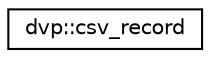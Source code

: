 digraph "Graphical Class Hierarchy"
{
 // LATEX_PDF_SIZE
  edge [fontname="Helvetica",fontsize="10",labelfontname="Helvetica",labelfontsize="10"];
  node [fontname="Helvetica",fontsize="10",shape=record];
  rankdir="LR";
  Node0 [label="dvp::csv_record",height=0.2,width=0.4,color="black", fillcolor="white", style="filled",URL="$classdvp_1_1csv__record.html",tooltip=" "];
}
